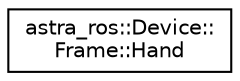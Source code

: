 digraph "Graphical Class Hierarchy"
{
 // LATEX_PDF_SIZE
  edge [fontname="Helvetica",fontsize="10",labelfontname="Helvetica",labelfontsize="10"];
  node [fontname="Helvetica",fontsize="10",shape=record];
  rankdir="LR";
  Node0 [label="astra_ros::Device::\lFrame::Hand",height=0.2,width=0.4,color="black", fillcolor="white", style="filled",URL="$structastra__ros_1_1Device_1_1Frame_1_1Hand.html",tooltip=" "];
}
